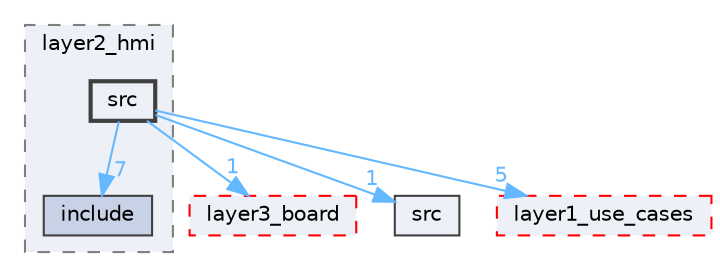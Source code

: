 digraph "lib/layer2_hmi/src"
{
 // LATEX_PDF_SIZE
  bgcolor="transparent";
  edge [fontname=Helvetica,fontsize=10,labelfontname=Helvetica,labelfontsize=10];
  node [fontname=Helvetica,fontsize=10,shape=box,height=0.2,width=0.4];
  compound=true
  subgraph clusterdir_a647c64d7ac458a08d86dd39ddd46fd3 {
    graph [ bgcolor="#edf0f7", pencolor="grey50", label="layer2_hmi", fontname=Helvetica,fontsize=10 style="filled,dashed", URL="dir_a647c64d7ac458a08d86dd39ddd46fd3.xhtml",tooltip=""]
  dir_5cc884592035fcf1f8f92921114afb76 [label="include", fillcolor="#c8d2e7", color="grey25", style="filled", URL="dir_5cc884592035fcf1f8f92921114afb76.xhtml",tooltip=""];
  dir_9bd86a7a38936839c6e136efba5b5507 [label="src", fillcolor="#edf0f7", color="grey25", style="filled,bold", URL="dir_9bd86a7a38936839c6e136efba5b5507.xhtml",tooltip=""];
  }
  dir_5c46fa0267ad0d15fb3a57afaaf550a7 [label="layer3_board", fillcolor="#edf0f7", color="red", style="filled,dashed", URL="dir_5c46fa0267ad0d15fb3a57afaaf550a7.xhtml",tooltip="board abstraction layer"];
  dir_68267d1309a1af8e8297ef4c3efbcdba [label="src", fillcolor="#edf0f7", color="grey25", style="filled", URL="dir_68267d1309a1af8e8297ef4c3efbcdba.xhtml",tooltip=""];
  dir_bc8d9efccb68c9442e5dc466270ac2ea [label="layer1_use_cases", fillcolor="#edf0f7", color="red", style="filled,dashed", URL="dir_bc8d9efccb68c9442e5dc466270ac2ea.xhtml",tooltip=""];
  dir_9bd86a7a38936839c6e136efba5b5507->dir_5c46fa0267ad0d15fb3a57afaaf550a7 [headlabel="1", labeldistance=1.5 headhref="dir_000010_000006.xhtml" href="dir_000010_000006.xhtml" color="steelblue1" fontcolor="steelblue1"];
  dir_9bd86a7a38936839c6e136efba5b5507->dir_5cc884592035fcf1f8f92921114afb76 [headlabel="7", labeldistance=1.5 headhref="dir_000010_000002.xhtml" href="dir_000010_000002.xhtml" color="steelblue1" fontcolor="steelblue1"];
  dir_9bd86a7a38936839c6e136efba5b5507->dir_68267d1309a1af8e8297ef4c3efbcdba [headlabel="1", labeldistance=1.5 headhref="dir_000010_000013.xhtml" href="dir_000010_000013.xhtml" color="steelblue1" fontcolor="steelblue1"];
  dir_9bd86a7a38936839c6e136efba5b5507->dir_bc8d9efccb68c9442e5dc466270ac2ea [headlabel="5", labeldistance=1.5 headhref="dir_000010_000004.xhtml" href="dir_000010_000004.xhtml" color="steelblue1" fontcolor="steelblue1"];
}
